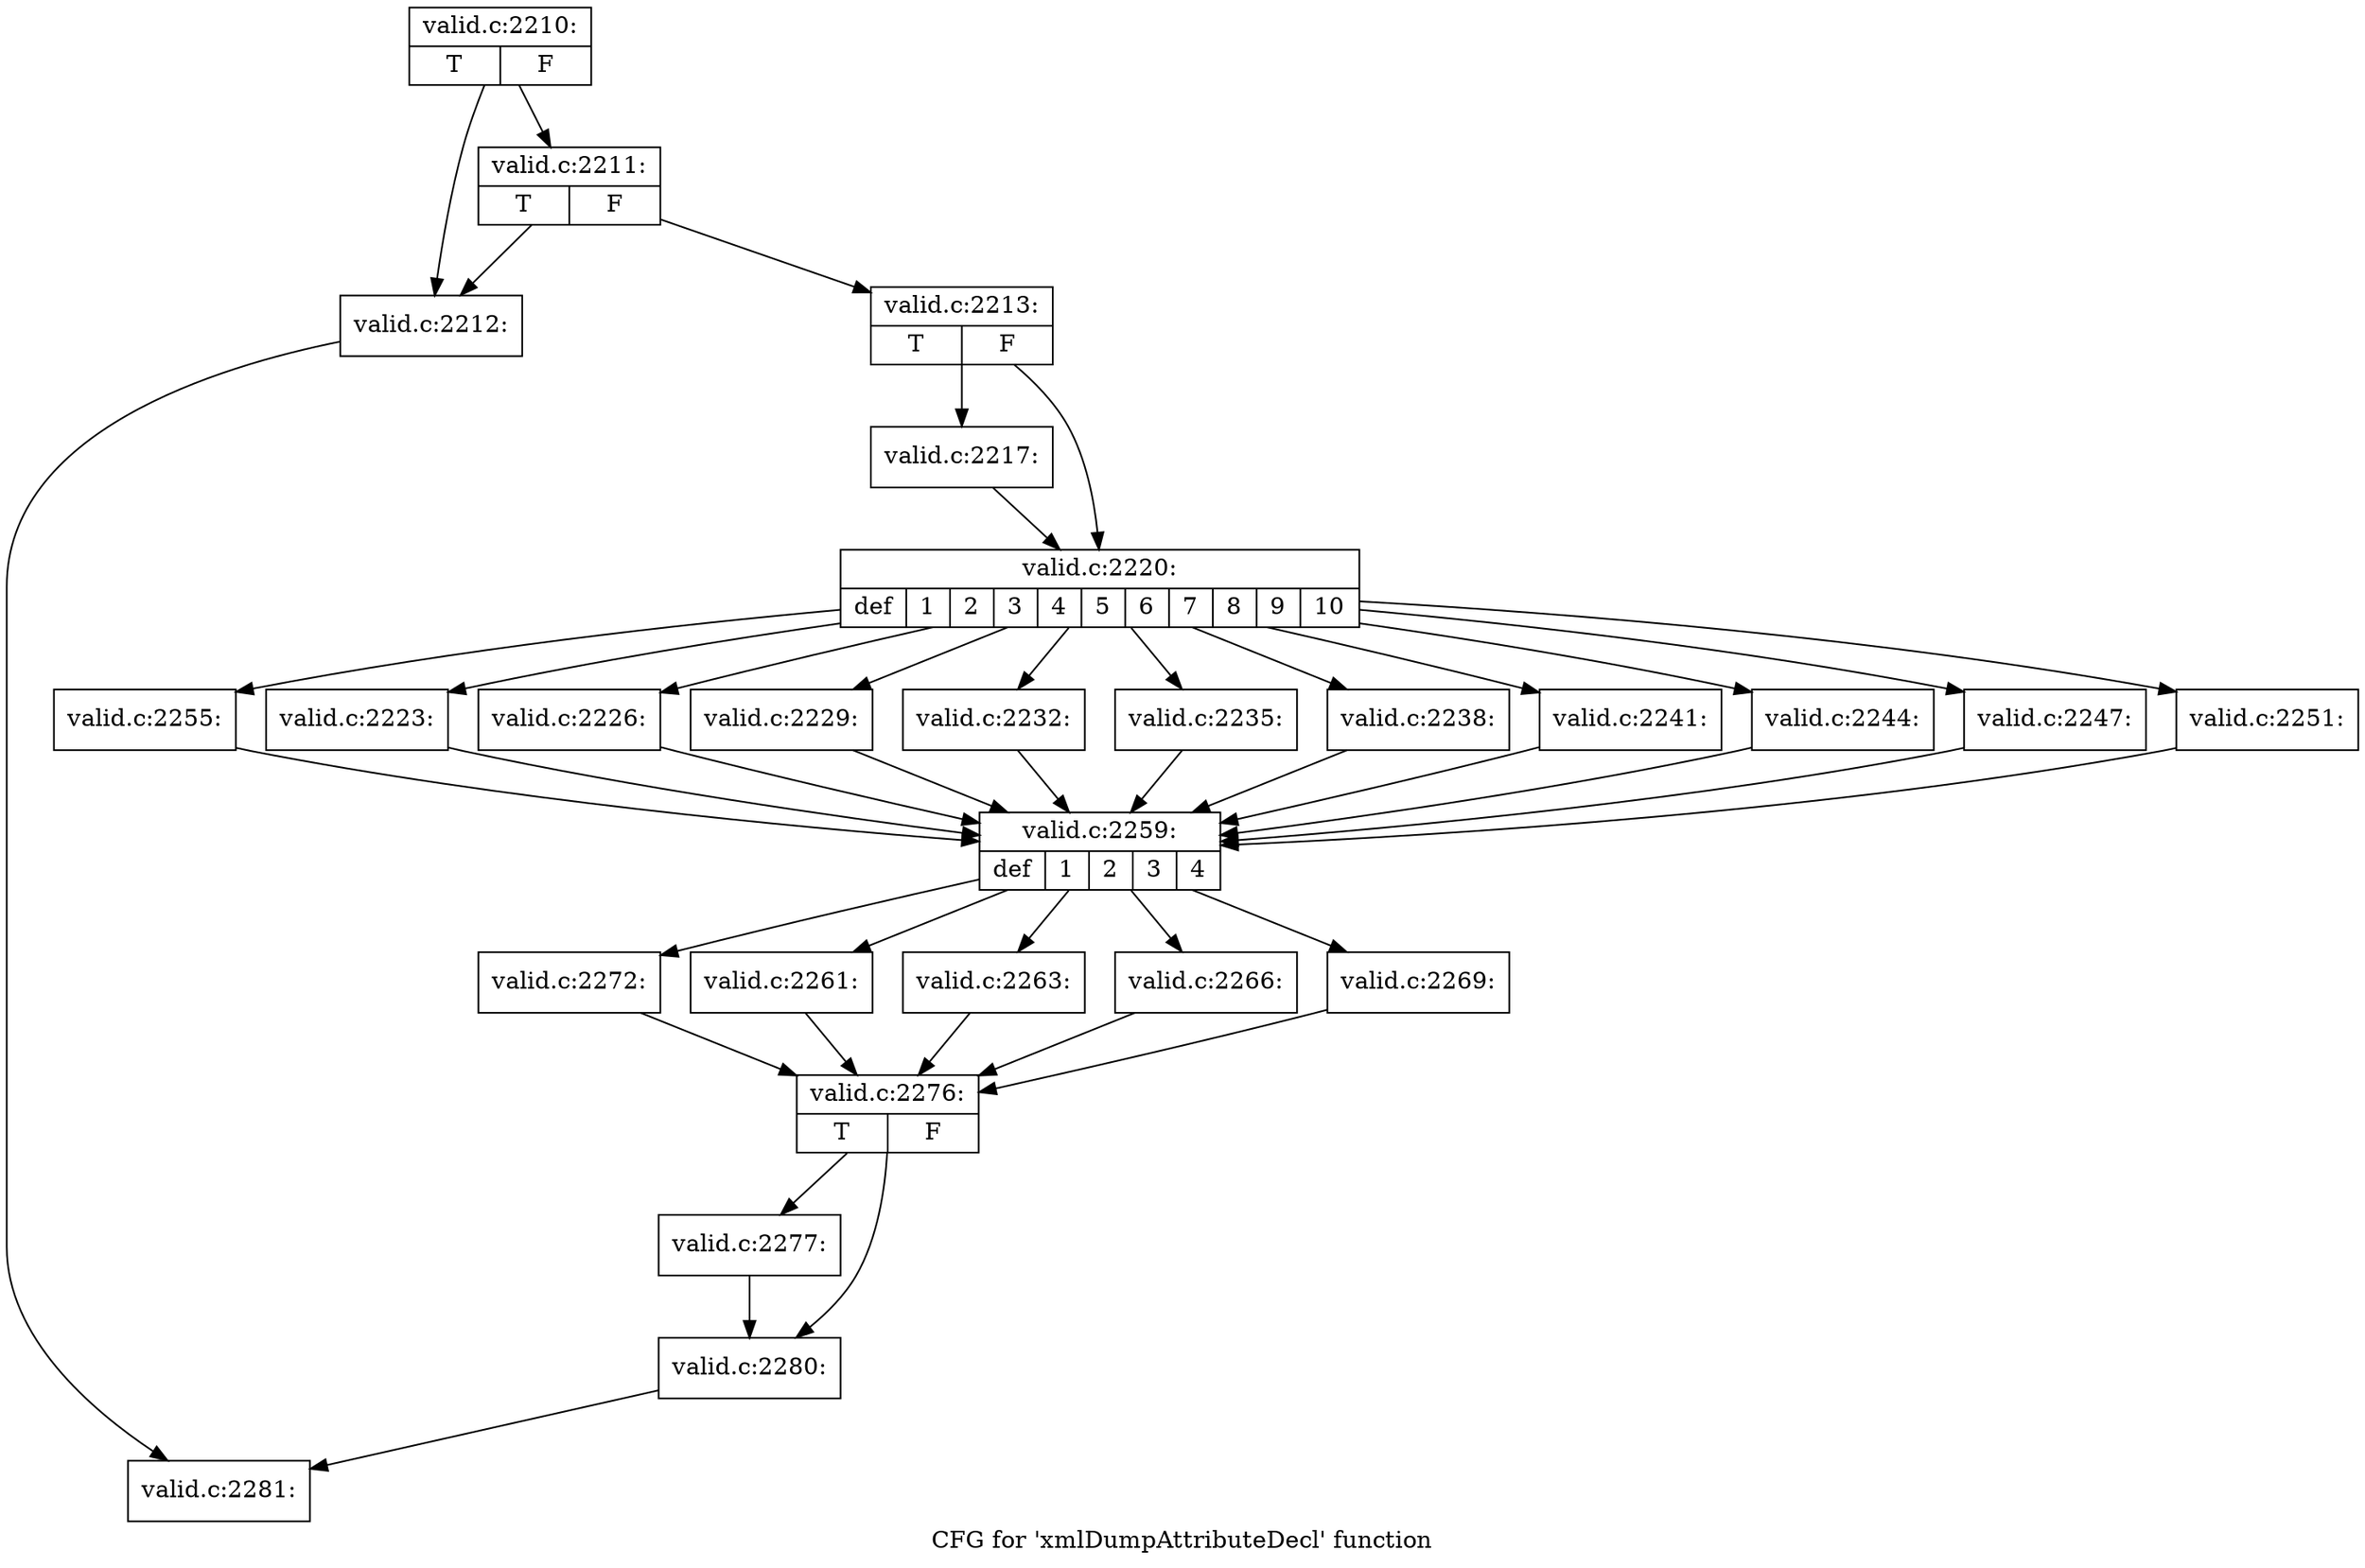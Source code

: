 digraph "CFG for 'xmlDumpAttributeDecl' function" {
	label="CFG for 'xmlDumpAttributeDecl' function";

	Node0x4f9cfe0 [shape=record,label="{valid.c:2210:|{<s0>T|<s1>F}}"];
	Node0x4f9cfe0 -> Node0x4e933f0;
	Node0x4f9cfe0 -> Node0x4e8d130;
	Node0x4e8d130 [shape=record,label="{valid.c:2211:|{<s0>T|<s1>F}}"];
	Node0x4e8d130 -> Node0x4e933f0;
	Node0x4e8d130 -> Node0x4f9d1d0;
	Node0x4e933f0 [shape=record,label="{valid.c:2212:}"];
	Node0x4e933f0 -> Node0x4e8bf90;
	Node0x4f9d1d0 [shape=record,label="{valid.c:2213:|{<s0>T|<s1>F}}"];
	Node0x4f9d1d0 -> Node0x4fa7810;
	Node0x4f9d1d0 -> Node0x4fa7860;
	Node0x4fa7810 [shape=record,label="{valid.c:2217:}"];
	Node0x4fa7810 -> Node0x4fa7860;
	Node0x4fa7860 [shape=record,label="{valid.c:2220:|{<s0>def|<s1>1|<s2>2|<s3>3|<s4>4|<s5>5|<s6>6|<s7>7|<s8>8|<s9>9|<s10>10}}"];
	Node0x4fa7860 -> Node0x4fa8750;
	Node0x4fa7860 -> Node0x4fa8a90;
	Node0x4fa7860 -> Node0x4fa8e40;
	Node0x4fa7860 -> Node0x4fa9230;
	Node0x4fa7860 -> Node0x4fa9620;
	Node0x4fa7860 -> Node0x4fa9a20;
	Node0x4fa7860 -> Node0x4fa9e20;
	Node0x4fa7860 -> Node0x4ebd030;
	Node0x4fa7860 -> Node0x4faa820;
	Node0x4fa7860 -> Node0x4faac20;
	Node0x4fa7860 -> Node0x4fab850;
	Node0x4fa8a90 [shape=record,label="{valid.c:2223:}"];
	Node0x4fa8a90 -> Node0x4fa8540;
	Node0x4fa8e40 [shape=record,label="{valid.c:2226:}"];
	Node0x4fa8e40 -> Node0x4fa8540;
	Node0x4fa9230 [shape=record,label="{valid.c:2229:}"];
	Node0x4fa9230 -> Node0x4fa8540;
	Node0x4fa9620 [shape=record,label="{valid.c:2232:}"];
	Node0x4fa9620 -> Node0x4fa8540;
	Node0x4fa9a20 [shape=record,label="{valid.c:2235:}"];
	Node0x4fa9a20 -> Node0x4fa8540;
	Node0x4fa9e20 [shape=record,label="{valid.c:2238:}"];
	Node0x4fa9e20 -> Node0x4fa8540;
	Node0x4ebd030 [shape=record,label="{valid.c:2241:}"];
	Node0x4ebd030 -> Node0x4fa8540;
	Node0x4faa820 [shape=record,label="{valid.c:2244:}"];
	Node0x4faa820 -> Node0x4fa8540;
	Node0x4faac20 [shape=record,label="{valid.c:2247:}"];
	Node0x4faac20 -> Node0x4fa8540;
	Node0x4fab850 [shape=record,label="{valid.c:2251:}"];
	Node0x4fab850 -> Node0x4fa8540;
	Node0x4fa8750 [shape=record,label="{valid.c:2255:}"];
	Node0x4fa8750 -> Node0x4fa8540;
	Node0x4fa8540 [shape=record,label="{valid.c:2259:|{<s0>def|<s1>1|<s2>2|<s3>3|<s4>4}}"];
	Node0x4fa8540 -> Node0x4fac5e0;
	Node0x4fa8540 -> Node0x4fac8e0;
	Node0x4fa8540 -> Node0x4fac9c0;
	Node0x4fa8540 -> Node0x4facd80;
	Node0x4fa8540 -> Node0x4fab190;
	Node0x4fac8e0 [shape=record,label="{valid.c:2261:}"];
	Node0x4fac8e0 -> Node0x4fabb80;
	Node0x4fac9c0 [shape=record,label="{valid.c:2263:}"];
	Node0x4fac9c0 -> Node0x4fabb80;
	Node0x4facd80 [shape=record,label="{valid.c:2266:}"];
	Node0x4facd80 -> Node0x4fabb80;
	Node0x4fab190 [shape=record,label="{valid.c:2269:}"];
	Node0x4fab190 -> Node0x4fabb80;
	Node0x4fac5e0 [shape=record,label="{valid.c:2272:}"];
	Node0x4fac5e0 -> Node0x4fabb80;
	Node0x4fabb80 [shape=record,label="{valid.c:2276:|{<s0>T|<s1>F}}"];
	Node0x4fabb80 -> Node0x4ec1650;
	Node0x4fabb80 -> Node0x4ec16a0;
	Node0x4ec1650 [shape=record,label="{valid.c:2277:}"];
	Node0x4ec1650 -> Node0x4ec16a0;
	Node0x4ec16a0 [shape=record,label="{valid.c:2280:}"];
	Node0x4ec16a0 -> Node0x4e8bf90;
	Node0x4e8bf90 [shape=record,label="{valid.c:2281:}"];
}
